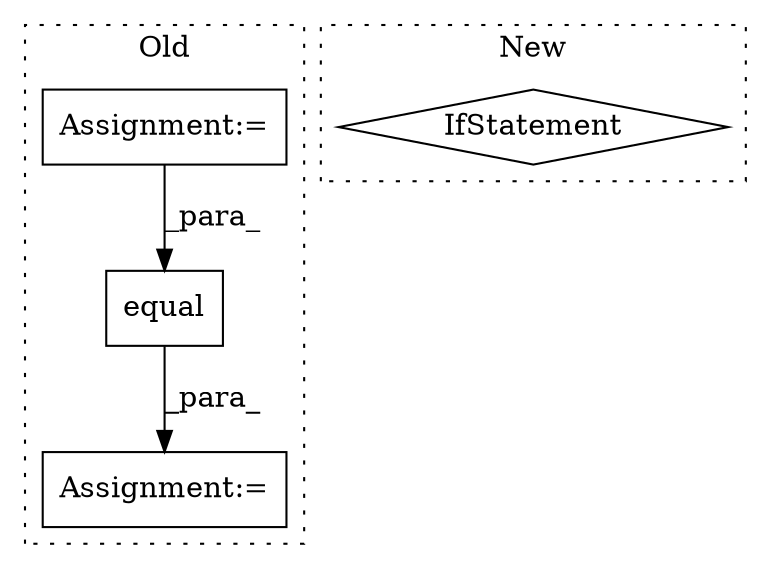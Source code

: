 digraph G {
subgraph cluster0 {
1 [label="equal" a="32" s="5751,5763" l="6,1" shape="box"];
3 [label="Assignment:=" a="7" s="5405" l="1" shape="box"];
4 [label="Assignment:=" a="7" s="5643" l="1" shape="box"];
label = "Old";
style="dotted";
}
subgraph cluster1 {
2 [label="IfStatement" a="25" s="5821,5854" l="4,2" shape="diamond"];
label = "New";
style="dotted";
}
1 -> 4 [label="_para_"];
3 -> 1 [label="_para_"];
}